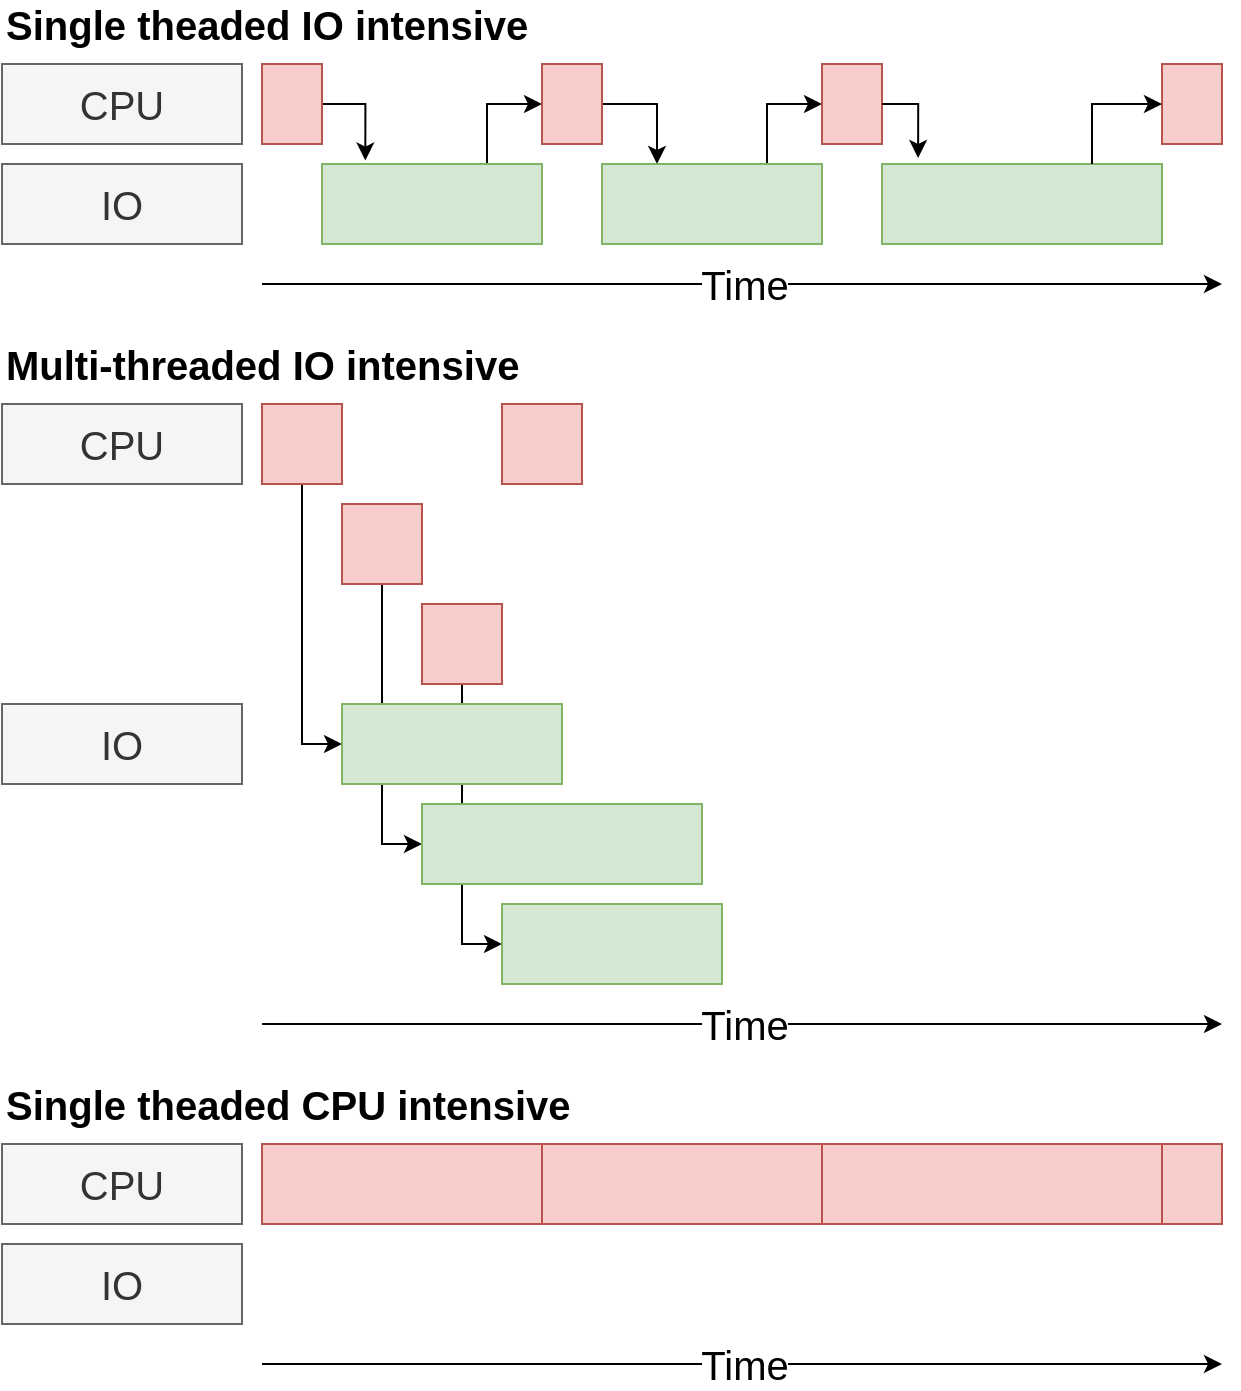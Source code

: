 <mxfile version="14.1.8" type="device"><diagram id="2YEV1gDl2YMVKmc-AP0t" name="Page-1"><mxGraphModel dx="1422" dy="952" grid="1" gridSize="10" guides="1" tooltips="1" connect="1" arrows="1" fold="1" page="1" pageScale="1" pageWidth="850" pageHeight="1100" math="0" shadow="0"><root><mxCell id="0"/><mxCell id="1" parent="0"/><mxCell id="kC4KAVU-Ruzc9_aOT7Ug-70" style="edgeStyle=orthogonalEdgeStyle;rounded=0;orthogonalLoop=1;jettySize=auto;html=1;entryX=0;entryY=0.5;entryDx=0;entryDy=0;fontSize=20;" edge="1" parent="1" source="kC4KAVU-Ruzc9_aOT7Ug-53" target="kC4KAVU-Ruzc9_aOT7Ug-62"><mxGeometry relative="1" as="geometry"/></mxCell><mxCell id="kC4KAVU-Ruzc9_aOT7Ug-1" value="" style="endArrow=classic;html=1;" edge="1" parent="1"><mxGeometry width="50" height="50" relative="1" as="geometry"><mxPoint x="230" y="220" as="sourcePoint"/><mxPoint x="710" y="220" as="targetPoint"/></mxGeometry></mxCell><mxCell id="kC4KAVU-Ruzc9_aOT7Ug-2" value="Time" style="edgeLabel;html=1;align=center;verticalAlign=middle;resizable=0;points=[];fontSize=20;" vertex="1" connectable="0" parent="kC4KAVU-Ruzc9_aOT7Ug-1"><mxGeometry x="0.608" y="-2" relative="1" as="geometry"><mxPoint x="-145.71" y="-2" as="offset"/></mxGeometry></mxCell><mxCell id="kC4KAVU-Ruzc9_aOT7Ug-14" style="edgeStyle=orthogonalEdgeStyle;rounded=0;orthogonalLoop=1;jettySize=auto;html=1;exitX=1;exitY=0.5;exitDx=0;exitDy=0;entryX=0.197;entryY=-0.043;entryDx=0;entryDy=0;entryPerimeter=0;fontSize=20;" edge="1" parent="1" source="kC4KAVU-Ruzc9_aOT7Ug-5" target="kC4KAVU-Ruzc9_aOT7Ug-9"><mxGeometry relative="1" as="geometry"/></mxCell><mxCell id="kC4KAVU-Ruzc9_aOT7Ug-16" style="edgeStyle=orthogonalEdgeStyle;rounded=0;orthogonalLoop=1;jettySize=auto;html=1;exitX=1;exitY=0.5;exitDx=0;exitDy=0;entryX=0.25;entryY=0;entryDx=0;entryDy=0;fontSize=20;" edge="1" parent="1" source="kC4KAVU-Ruzc9_aOT7Ug-6" target="kC4KAVU-Ruzc9_aOT7Ug-10"><mxGeometry relative="1" as="geometry"/></mxCell><mxCell id="kC4KAVU-Ruzc9_aOT7Ug-15" style="edgeStyle=orthogonalEdgeStyle;rounded=0;orthogonalLoop=1;jettySize=auto;html=1;exitX=0.75;exitY=0;exitDx=0;exitDy=0;entryX=0;entryY=0.5;entryDx=0;entryDy=0;fontSize=20;" edge="1" parent="1" source="kC4KAVU-Ruzc9_aOT7Ug-9" target="kC4KAVU-Ruzc9_aOT7Ug-6"><mxGeometry relative="1" as="geometry"/></mxCell><mxCell id="kC4KAVU-Ruzc9_aOT7Ug-17" style="edgeStyle=orthogonalEdgeStyle;rounded=0;orthogonalLoop=1;jettySize=auto;html=1;exitX=0.75;exitY=0;exitDx=0;exitDy=0;entryX=0;entryY=0.5;entryDx=0;entryDy=0;fontSize=20;" edge="1" parent="1" source="kC4KAVU-Ruzc9_aOT7Ug-10" target="kC4KAVU-Ruzc9_aOT7Ug-7"><mxGeometry relative="1" as="geometry"/></mxCell><mxCell id="kC4KAVU-Ruzc9_aOT7Ug-38" value="" style="endArrow=classic;html=1;" edge="1" parent="1"><mxGeometry width="50" height="50" relative="1" as="geometry"><mxPoint x="230" y="760" as="sourcePoint"/><mxPoint x="710" y="760" as="targetPoint"/></mxGeometry></mxCell><mxCell id="kC4KAVU-Ruzc9_aOT7Ug-39" value="Time" style="edgeLabel;html=1;align=center;verticalAlign=middle;resizable=0;points=[];fontSize=20;" vertex="1" connectable="0" parent="kC4KAVU-Ruzc9_aOT7Ug-38"><mxGeometry x="0.608" y="-2" relative="1" as="geometry"><mxPoint x="-145.71" y="-2" as="offset"/></mxGeometry></mxCell><mxCell id="kC4KAVU-Ruzc9_aOT7Ug-40" value="IO" style="rounded=0;whiteSpace=wrap;html=1;fontSize=20;fillColor=#f5f5f5;strokeColor=#666666;fontColor=#333333;" vertex="1" parent="1"><mxGeometry x="100" y="700" width="120" height="40" as="geometry"/></mxCell><mxCell id="kC4KAVU-Ruzc9_aOT7Ug-46" value="" style="endArrow=classic;html=1;" edge="1" parent="1"><mxGeometry width="50" height="50" relative="1" as="geometry"><mxPoint x="230" y="590" as="sourcePoint"/><mxPoint x="710" y="590" as="targetPoint"/></mxGeometry></mxCell><mxCell id="kC4KAVU-Ruzc9_aOT7Ug-47" value="Time" style="edgeLabel;html=1;align=center;verticalAlign=middle;resizable=0;points=[];fontSize=20;" vertex="1" connectable="0" parent="kC4KAVU-Ruzc9_aOT7Ug-46"><mxGeometry x="0.608" y="-2" relative="1" as="geometry"><mxPoint x="-145.71" y="-2" as="offset"/></mxGeometry></mxCell><mxCell id="kC4KAVU-Ruzc9_aOT7Ug-48" value="IO" style="rounded=0;whiteSpace=wrap;html=1;fontSize=20;fillColor=#f5f5f5;strokeColor=#666666;fontColor=#333333;" vertex="1" parent="1"><mxGeometry x="100" y="430" width="120" height="40" as="geometry"/></mxCell><mxCell id="kC4KAVU-Ruzc9_aOT7Ug-69" style="edgeStyle=orthogonalEdgeStyle;rounded=0;orthogonalLoop=1;jettySize=auto;html=1;entryX=0;entryY=0.5;entryDx=0;entryDy=0;fontSize=20;" edge="1" parent="1" source="kC4KAVU-Ruzc9_aOT7Ug-51" target="kC4KAVU-Ruzc9_aOT7Ug-60"><mxGeometry relative="1" as="geometry"/></mxCell><mxCell id="kC4KAVU-Ruzc9_aOT7Ug-71" style="edgeStyle=orthogonalEdgeStyle;rounded=0;orthogonalLoop=1;jettySize=auto;html=1;entryX=0;entryY=0.5;entryDx=0;entryDy=0;fontSize=20;" edge="1" parent="1" source="kC4KAVU-Ruzc9_aOT7Ug-55" target="kC4KAVU-Ruzc9_aOT7Ug-58"><mxGeometry relative="1" as="geometry"/></mxCell><mxCell id="kC4KAVU-Ruzc9_aOT7Ug-55" value="" style="rounded=0;whiteSpace=wrap;html=1;fontSize=20;fillColor=#f8cecc;strokeColor=#b85450;" vertex="1" parent="1"><mxGeometry x="310" y="380" width="40" height="40" as="geometry"/></mxCell><mxCell id="kC4KAVU-Ruzc9_aOT7Ug-58" value="" style="rounded=0;whiteSpace=wrap;html=1;fontSize=20;fillColor=#d5e8d4;strokeColor=#82b366;" vertex="1" parent="1"><mxGeometry x="350" y="530" width="110" height="40" as="geometry"/></mxCell><mxCell id="kC4KAVU-Ruzc9_aOT7Ug-60" value="" style="rounded=0;whiteSpace=wrap;html=1;fontSize=20;fillColor=#d5e8d4;strokeColor=#82b366;" vertex="1" parent="1"><mxGeometry x="270" y="430" width="110" height="40" as="geometry"/></mxCell><mxCell id="kC4KAVU-Ruzc9_aOT7Ug-62" value="" style="rounded=0;whiteSpace=wrap;html=1;fontSize=20;fillColor=#d5e8d4;strokeColor=#82b366;" vertex="1" parent="1"><mxGeometry x="310" y="480" width="140" height="40" as="geometry"/></mxCell><mxCell id="kC4KAVU-Ruzc9_aOT7Ug-53" value="" style="rounded=0;whiteSpace=wrap;html=1;fontSize=20;fillColor=#f8cecc;strokeColor=#b85450;" vertex="1" parent="1"><mxGeometry x="270" y="330" width="40" height="40" as="geometry"/></mxCell><mxCell id="kC4KAVU-Ruzc9_aOT7Ug-73" value="" style="group" vertex="1" connectable="0" parent="1"><mxGeometry x="100" y="160" width="580" height="40" as="geometry"/></mxCell><mxCell id="kC4KAVU-Ruzc9_aOT7Ug-3" value="IO" style="rounded=0;whiteSpace=wrap;html=1;fontSize=20;fillColor=#f5f5f5;strokeColor=#666666;fontColor=#333333;" vertex="1" parent="kC4KAVU-Ruzc9_aOT7Ug-73"><mxGeometry width="120" height="40" as="geometry"/></mxCell><mxCell id="kC4KAVU-Ruzc9_aOT7Ug-9" value="" style="rounded=0;whiteSpace=wrap;html=1;fontSize=20;fillColor=#d5e8d4;strokeColor=#82b366;" vertex="1" parent="kC4KAVU-Ruzc9_aOT7Ug-73"><mxGeometry x="160" width="110" height="40" as="geometry"/></mxCell><mxCell id="kC4KAVU-Ruzc9_aOT7Ug-10" value="" style="rounded=0;whiteSpace=wrap;html=1;fontSize=20;fillColor=#d5e8d4;strokeColor=#82b366;" vertex="1" parent="kC4KAVU-Ruzc9_aOT7Ug-73"><mxGeometry x="300" width="110" height="40" as="geometry"/></mxCell><mxCell id="kC4KAVU-Ruzc9_aOT7Ug-11" value="" style="rounded=0;whiteSpace=wrap;html=1;fontSize=20;fillColor=#d5e8d4;strokeColor=#82b366;" vertex="1" parent="kC4KAVU-Ruzc9_aOT7Ug-73"><mxGeometry x="440" width="140" height="40" as="geometry"/></mxCell><mxCell id="kC4KAVU-Ruzc9_aOT7Ug-74" value="" style="group" vertex="1" connectable="0" parent="1"><mxGeometry x="100" y="110" width="610" height="40" as="geometry"/></mxCell><mxCell id="kC4KAVU-Ruzc9_aOT7Ug-4" value="CPU" style="rounded=0;whiteSpace=wrap;html=1;fontSize=20;fillColor=#f5f5f5;strokeColor=#666666;fontColor=#333333;" vertex="1" parent="kC4KAVU-Ruzc9_aOT7Ug-74"><mxGeometry width="120" height="40" as="geometry"/></mxCell><mxCell id="kC4KAVU-Ruzc9_aOT7Ug-5" value="" style="rounded=0;whiteSpace=wrap;html=1;fontSize=20;fillColor=#f8cecc;strokeColor=#b85450;" vertex="1" parent="kC4KAVU-Ruzc9_aOT7Ug-74"><mxGeometry x="130" width="30" height="40" as="geometry"/></mxCell><mxCell id="kC4KAVU-Ruzc9_aOT7Ug-6" value="" style="rounded=0;whiteSpace=wrap;html=1;fontSize=20;fillColor=#f8cecc;strokeColor=#b85450;" vertex="1" parent="kC4KAVU-Ruzc9_aOT7Ug-74"><mxGeometry x="270" width="30" height="40" as="geometry"/></mxCell><mxCell id="kC4KAVU-Ruzc9_aOT7Ug-7" value="" style="rounded=0;whiteSpace=wrap;html=1;fontSize=20;fillColor=#f8cecc;strokeColor=#b85450;" vertex="1" parent="kC4KAVU-Ruzc9_aOT7Ug-74"><mxGeometry x="410" width="30" height="40" as="geometry"/></mxCell><mxCell id="kC4KAVU-Ruzc9_aOT7Ug-8" value="" style="rounded=0;whiteSpace=wrap;html=1;fontSize=20;fillColor=#f8cecc;strokeColor=#b85450;" vertex="1" parent="kC4KAVU-Ruzc9_aOT7Ug-74"><mxGeometry x="580" width="30" height="40" as="geometry"/></mxCell><mxCell id="kC4KAVU-Ruzc9_aOT7Ug-76" style="edgeStyle=orthogonalEdgeStyle;rounded=0;orthogonalLoop=1;jettySize=auto;html=1;exitX=1;exitY=0.5;exitDx=0;exitDy=0;entryX=0.129;entryY=-0.075;entryDx=0;entryDy=0;entryPerimeter=0;fontSize=20;" edge="1" parent="1" source="kC4KAVU-Ruzc9_aOT7Ug-7" target="kC4KAVU-Ruzc9_aOT7Ug-11"><mxGeometry relative="1" as="geometry"/></mxCell><mxCell id="kC4KAVU-Ruzc9_aOT7Ug-77" style="edgeStyle=orthogonalEdgeStyle;rounded=0;orthogonalLoop=1;jettySize=auto;html=1;exitX=0.75;exitY=0;exitDx=0;exitDy=0;entryX=0;entryY=0.5;entryDx=0;entryDy=0;fontSize=20;" edge="1" parent="1" source="kC4KAVU-Ruzc9_aOT7Ug-11" target="kC4KAVU-Ruzc9_aOT7Ug-8"><mxGeometry relative="1" as="geometry"/></mxCell><mxCell id="kC4KAVU-Ruzc9_aOT7Ug-78" value="" style="group" vertex="1" connectable="0" parent="1"><mxGeometry x="100" y="280" width="290" height="40" as="geometry"/></mxCell><mxCell id="kC4KAVU-Ruzc9_aOT7Ug-49" value="CPU" style="rounded=0;whiteSpace=wrap;html=1;fontSize=20;fillColor=#f5f5f5;strokeColor=#666666;fontColor=#333333;" vertex="1" parent="kC4KAVU-Ruzc9_aOT7Ug-78"><mxGeometry width="120" height="40" as="geometry"/></mxCell><mxCell id="kC4KAVU-Ruzc9_aOT7Ug-51" value="" style="rounded=0;whiteSpace=wrap;html=1;fontSize=20;fillColor=#f8cecc;strokeColor=#b85450;" vertex="1" parent="kC4KAVU-Ruzc9_aOT7Ug-78"><mxGeometry x="130" width="40" height="40" as="geometry"/></mxCell><mxCell id="kC4KAVU-Ruzc9_aOT7Ug-56" value="" style="rounded=0;whiteSpace=wrap;html=1;fontSize=20;fillColor=#f8cecc;strokeColor=#b85450;" vertex="1" parent="kC4KAVU-Ruzc9_aOT7Ug-78"><mxGeometry x="250" width="40" height="40" as="geometry"/></mxCell><mxCell id="kC4KAVU-Ruzc9_aOT7Ug-80" value="" style="group" vertex="1" connectable="0" parent="1"><mxGeometry x="100" y="650" width="610" height="40" as="geometry"/></mxCell><mxCell id="kC4KAVU-Ruzc9_aOT7Ug-41" value="CPU" style="rounded=0;whiteSpace=wrap;html=1;fontSize=20;fillColor=#f5f5f5;strokeColor=#666666;fontColor=#333333;" vertex="1" parent="kC4KAVU-Ruzc9_aOT7Ug-80"><mxGeometry width="120" height="40" as="geometry"/></mxCell><mxCell id="kC4KAVU-Ruzc9_aOT7Ug-42" value="" style="rounded=0;whiteSpace=wrap;html=1;fontSize=20;fillColor=#f8cecc;strokeColor=#b85450;" vertex="1" parent="kC4KAVU-Ruzc9_aOT7Ug-80"><mxGeometry x="130" width="150" height="40" as="geometry"/></mxCell><mxCell id="kC4KAVU-Ruzc9_aOT7Ug-43" value="" style="rounded=0;whiteSpace=wrap;html=1;fontSize=20;fillColor=#f8cecc;strokeColor=#b85450;" vertex="1" parent="kC4KAVU-Ruzc9_aOT7Ug-80"><mxGeometry x="270" width="140" height="40" as="geometry"/></mxCell><mxCell id="kC4KAVU-Ruzc9_aOT7Ug-44" value="" style="rounded=0;whiteSpace=wrap;html=1;fontSize=20;fillColor=#f8cecc;strokeColor=#b85450;" vertex="1" parent="kC4KAVU-Ruzc9_aOT7Ug-80"><mxGeometry x="410" width="170" height="40" as="geometry"/></mxCell><mxCell id="kC4KAVU-Ruzc9_aOT7Ug-45" value="" style="rounded=0;whiteSpace=wrap;html=1;fontSize=20;fillColor=#f8cecc;strokeColor=#b85450;" vertex="1" parent="kC4KAVU-Ruzc9_aOT7Ug-80"><mxGeometry x="580" width="30" height="40" as="geometry"/></mxCell><mxCell id="kC4KAVU-Ruzc9_aOT7Ug-81" value="Single theaded IO intensive" style="text;html=1;strokeColor=none;fillColor=none;align=left;verticalAlign=middle;whiteSpace=wrap;rounded=0;fontSize=20;fontStyle=1" vertex="1" parent="1"><mxGeometry x="100" y="80" width="290" height="20" as="geometry"/></mxCell><mxCell id="kC4KAVU-Ruzc9_aOT7Ug-82" value="Multi-threaded IO intensive" style="text;html=1;strokeColor=none;fillColor=none;align=left;verticalAlign=middle;whiteSpace=wrap;rounded=0;fontSize=20;fontStyle=1" vertex="1" parent="1"><mxGeometry x="100" y="250" width="260" height="20" as="geometry"/></mxCell><mxCell id="kC4KAVU-Ruzc9_aOT7Ug-83" value="Single theaded CPU intensive" style="text;html=1;strokeColor=none;fillColor=none;align=left;verticalAlign=middle;whiteSpace=wrap;rounded=0;fontSize=20;fontStyle=1" vertex="1" parent="1"><mxGeometry x="100" y="620" width="290" height="20" as="geometry"/></mxCell></root></mxGraphModel></diagram></mxfile>